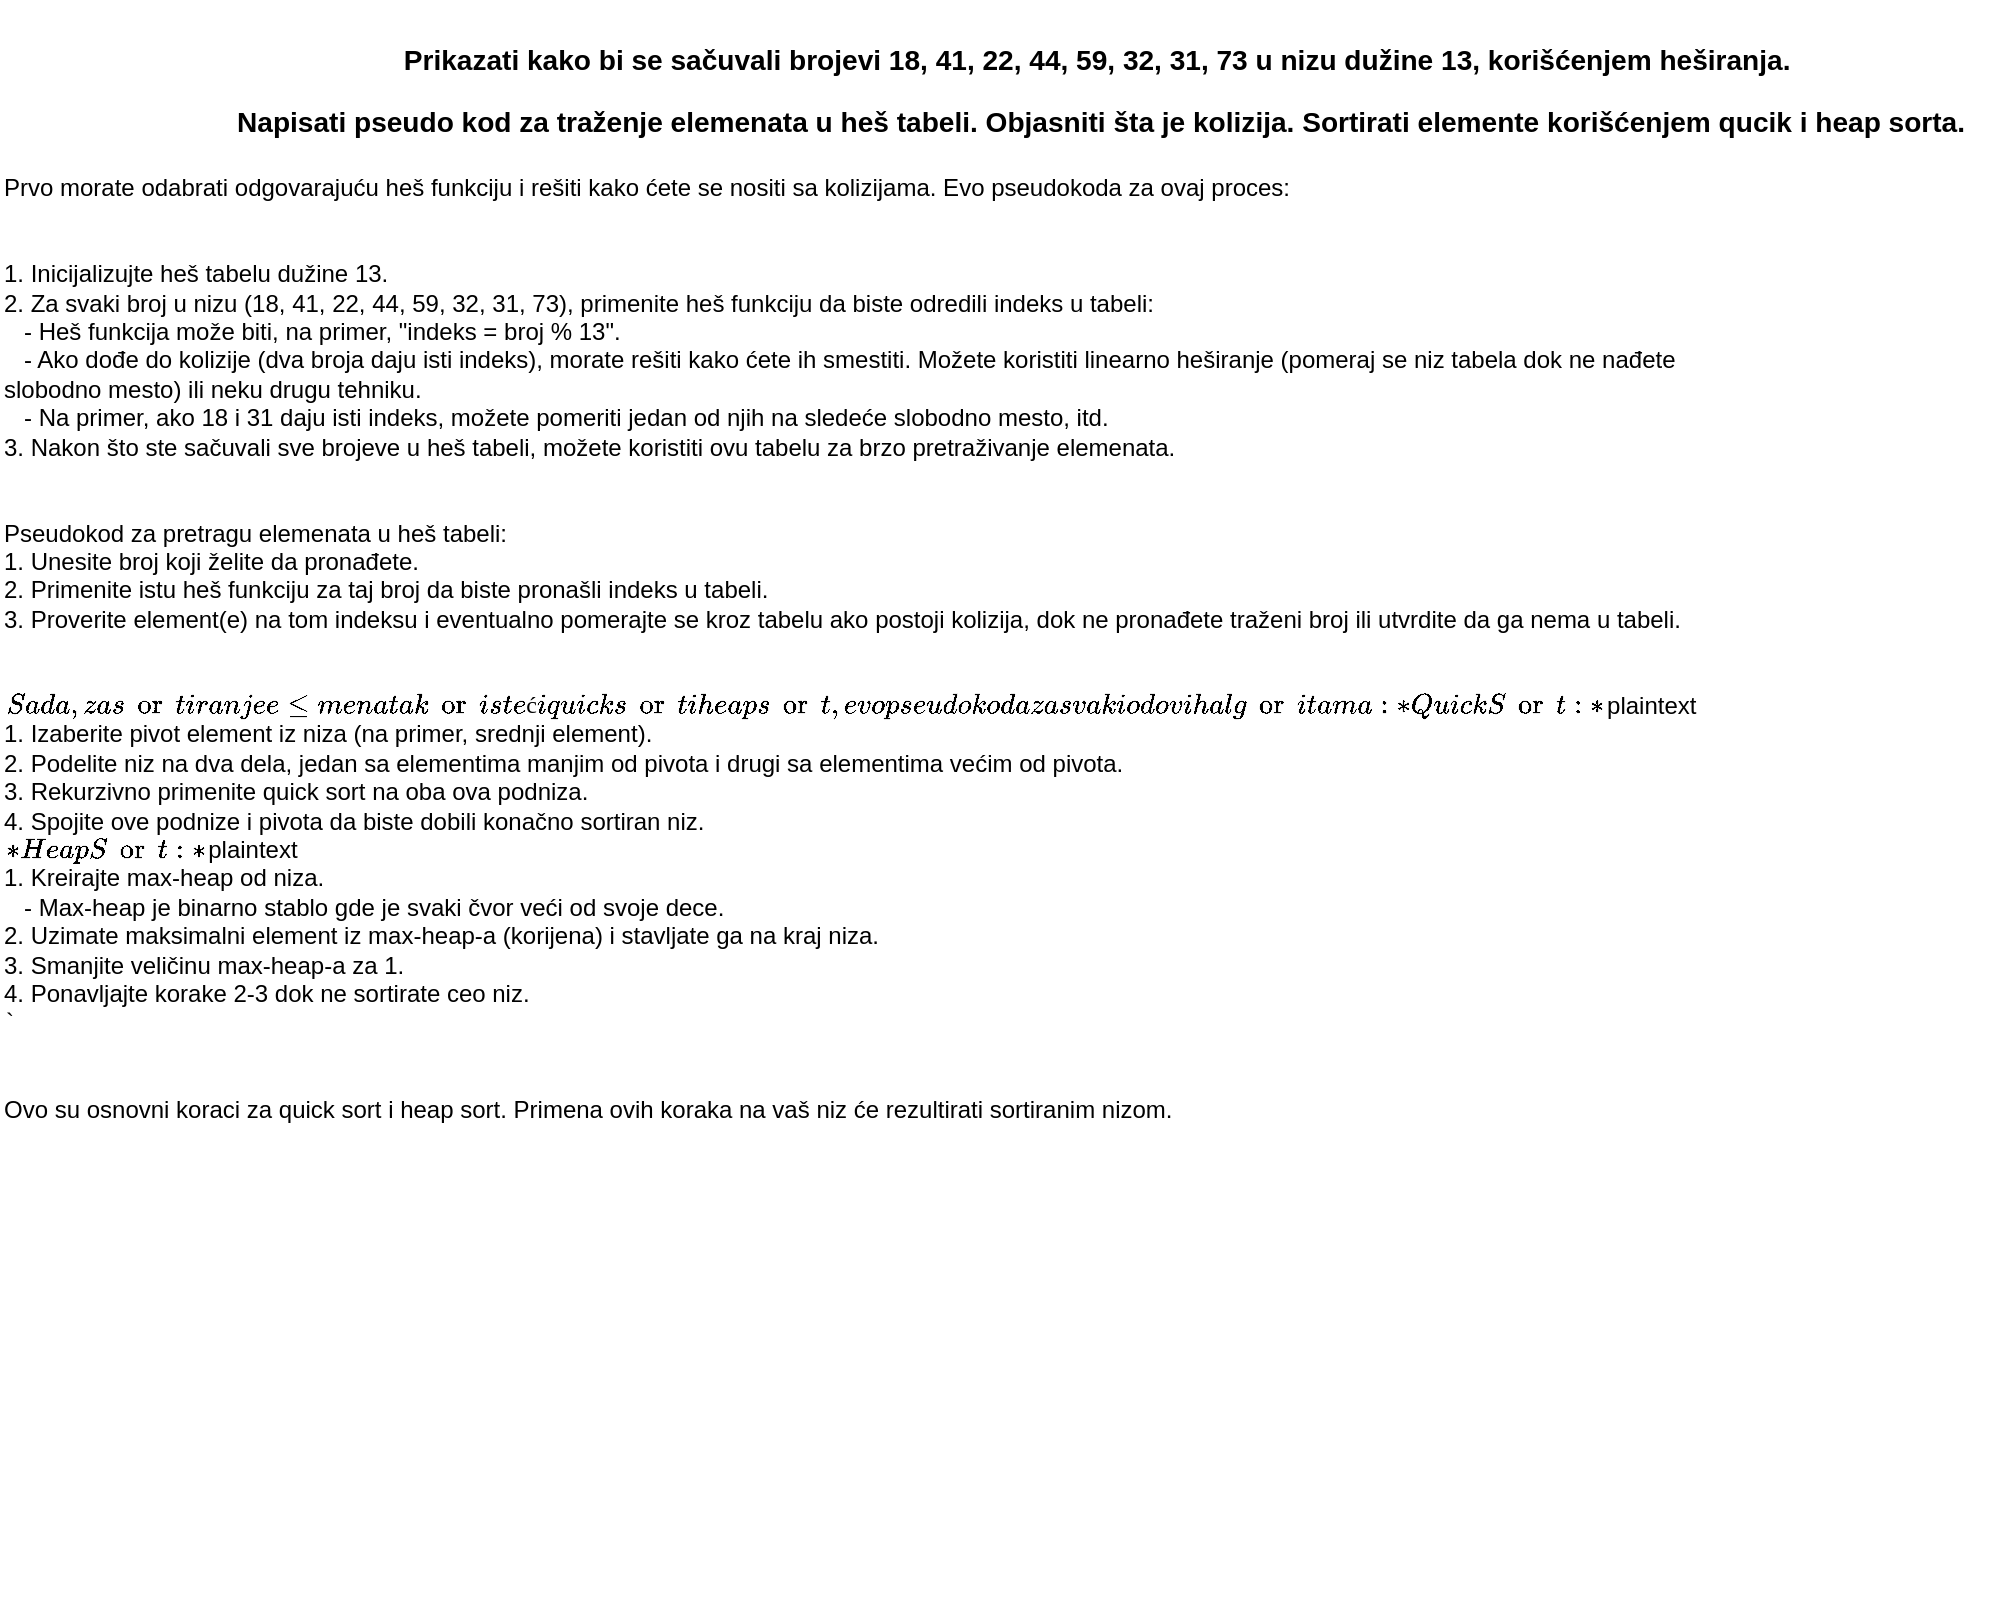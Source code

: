 <mxfile>
    <diagram id="ryt1JyRTmJbPCQ_Oswjp" name="Page-1">
        <mxGraphModel dx="1836" dy="750" grid="1" gridSize="10" guides="1" tooltips="1" connect="1" arrows="1" fold="1" page="1" pageScale="1" pageWidth="1100" pageHeight="850" math="0" shadow="0">
            <root>
                <mxCell id="0"/>
                <mxCell id="1" parent="0"/>
                <mxCell id="2" value="&lt;h3&gt;Prikazati kako bi se sačuvali brojevi 18, 41, 22, 44, 59, 32, 31, 73 u nizu dužine 13, korišćenjem heširanja.&amp;nbsp;&lt;/h3&gt;&lt;h3&gt;Napisati pseudo kod za traženje elemenata u heš tabeli. Objasniti šta je kolizija. Sortirati elemente korišćenjem qucik i heap sorta.&lt;/h3&gt;" style="text;html=1;align=center;verticalAlign=middle;resizable=0;points=[];autosize=1;strokeColor=none;fillColor=none;" parent="1" vertex="1">
                    <mxGeometry x="105" width="890" height="90" as="geometry"/>
                </mxCell>
                <mxCell id="3" value="Prvo morate odabrati odgovarajuću heš funkciju i rešiti kako ćete se nositi sa kolizijama. Evo pseudokoda za ovaj proces:&lt;br&gt;&lt;br&gt;&lt;br&gt;1. Inicijalizujte heš tabelu dužine 13.&lt;br&gt;2. Za svaki broj u nizu (18, 41, 22, 44, 59, 32, 31, 73), primenite heš funkciju da biste odredili indeks u tabeli:&lt;br&gt;&amp;nbsp; &amp;nbsp;- Heš funkcija može biti, na primer, &quot;indeks = broj % 13&quot;.&lt;br&gt;&amp;nbsp; &amp;nbsp;- Ako dođe do kolizije (dva broja daju isti indeks), morate rešiti kako ćete ih smestiti. Možete koristiti linearno heširanje (pomeraj se niz tabela dok ne nađete slobodno mesto) ili neku drugu tehniku.&lt;br&gt;&amp;nbsp; &amp;nbsp;- Na primer, ako 18 i 31 daju isti indeks, možete pomeriti jedan od njih na sledeće slobodno mesto, itd.&lt;br&gt;3. Nakon što ste sačuvali sve brojeve u heš tabeli, možete koristiti ovu tabelu za brzo pretraživanje elemenata.&lt;br&gt;&lt;br&gt;&lt;br&gt;Pseudokod za pretragu elemenata u heš tabeli:&lt;br&gt;1. Unesite broj koji želite da pronađete.&lt;br&gt;2. Primenite istu heš funkciju za taj broj da biste pronašli indeks u tabeli.&lt;br&gt;3. Proverite element(e) na tom indeksu i eventualno pomerajte se kroz tabelu ako postoji kolizija, dok ne pronađete traženi broj ili utvrdite da ga nema u tabeli.&lt;br&gt;&lt;br&gt;&lt;br&gt;```&lt;br&gt;&lt;br&gt;&lt;br&gt;Sada, za sortiranje elemenata koristeći quick sort i heap sort, evo pseudokoda za svaki od ovih algoritama:&lt;br&gt;&lt;br&gt;&lt;br&gt;**Quick Sort:**&lt;br&gt;&lt;br&gt;&lt;br&gt;```plaintext&lt;br&gt;1. Izaberite pivot element iz niza (na primer, srednji element).&lt;br&gt;2. Podelite niz na dva dela, jedan sa elementima manjim od pivota i drugi sa elementima većim od pivota.&lt;br&gt;3. Rekurzivno primenite quick sort na oba ova podniza.&lt;br&gt;4. Spojite ove podnize i pivota da biste dobili konačno sortiran niz.&lt;br&gt;```&lt;br&gt;&lt;br&gt;&lt;br&gt;**Heap Sort:**&lt;br&gt;&lt;br&gt;&lt;br&gt;```plaintext&lt;br&gt;1. Kreirajte max-heap od niza.&lt;br&gt;&amp;nbsp; &amp;nbsp;- Max-heap je binarno stablo gde je svaki čvor veći od svoje dece.&lt;br&gt;2. Uzimate maksimalni element iz max-heap-a (korijena) i stavljate ga na kraj niza.&lt;br&gt;3. Smanjite veličinu max-heap-a za 1.&lt;br&gt;4. Ponavljajte korake 2-3 dok ne sortirate ceo niz.&lt;br&gt;```&lt;br&gt;&lt;br&gt;&lt;br&gt;Ovo su osnovni koraci za quick sort i heap sort. Primena ovih koraka na vaš niz će rezultirati sortiranim nizom." style="text;whiteSpace=wrap;html=1;" vertex="1" parent="1">
                    <mxGeometry y="80" width="850" height="730" as="geometry"/>
                </mxCell>
            </root>
        </mxGraphModel>
    </diagram>
</mxfile>